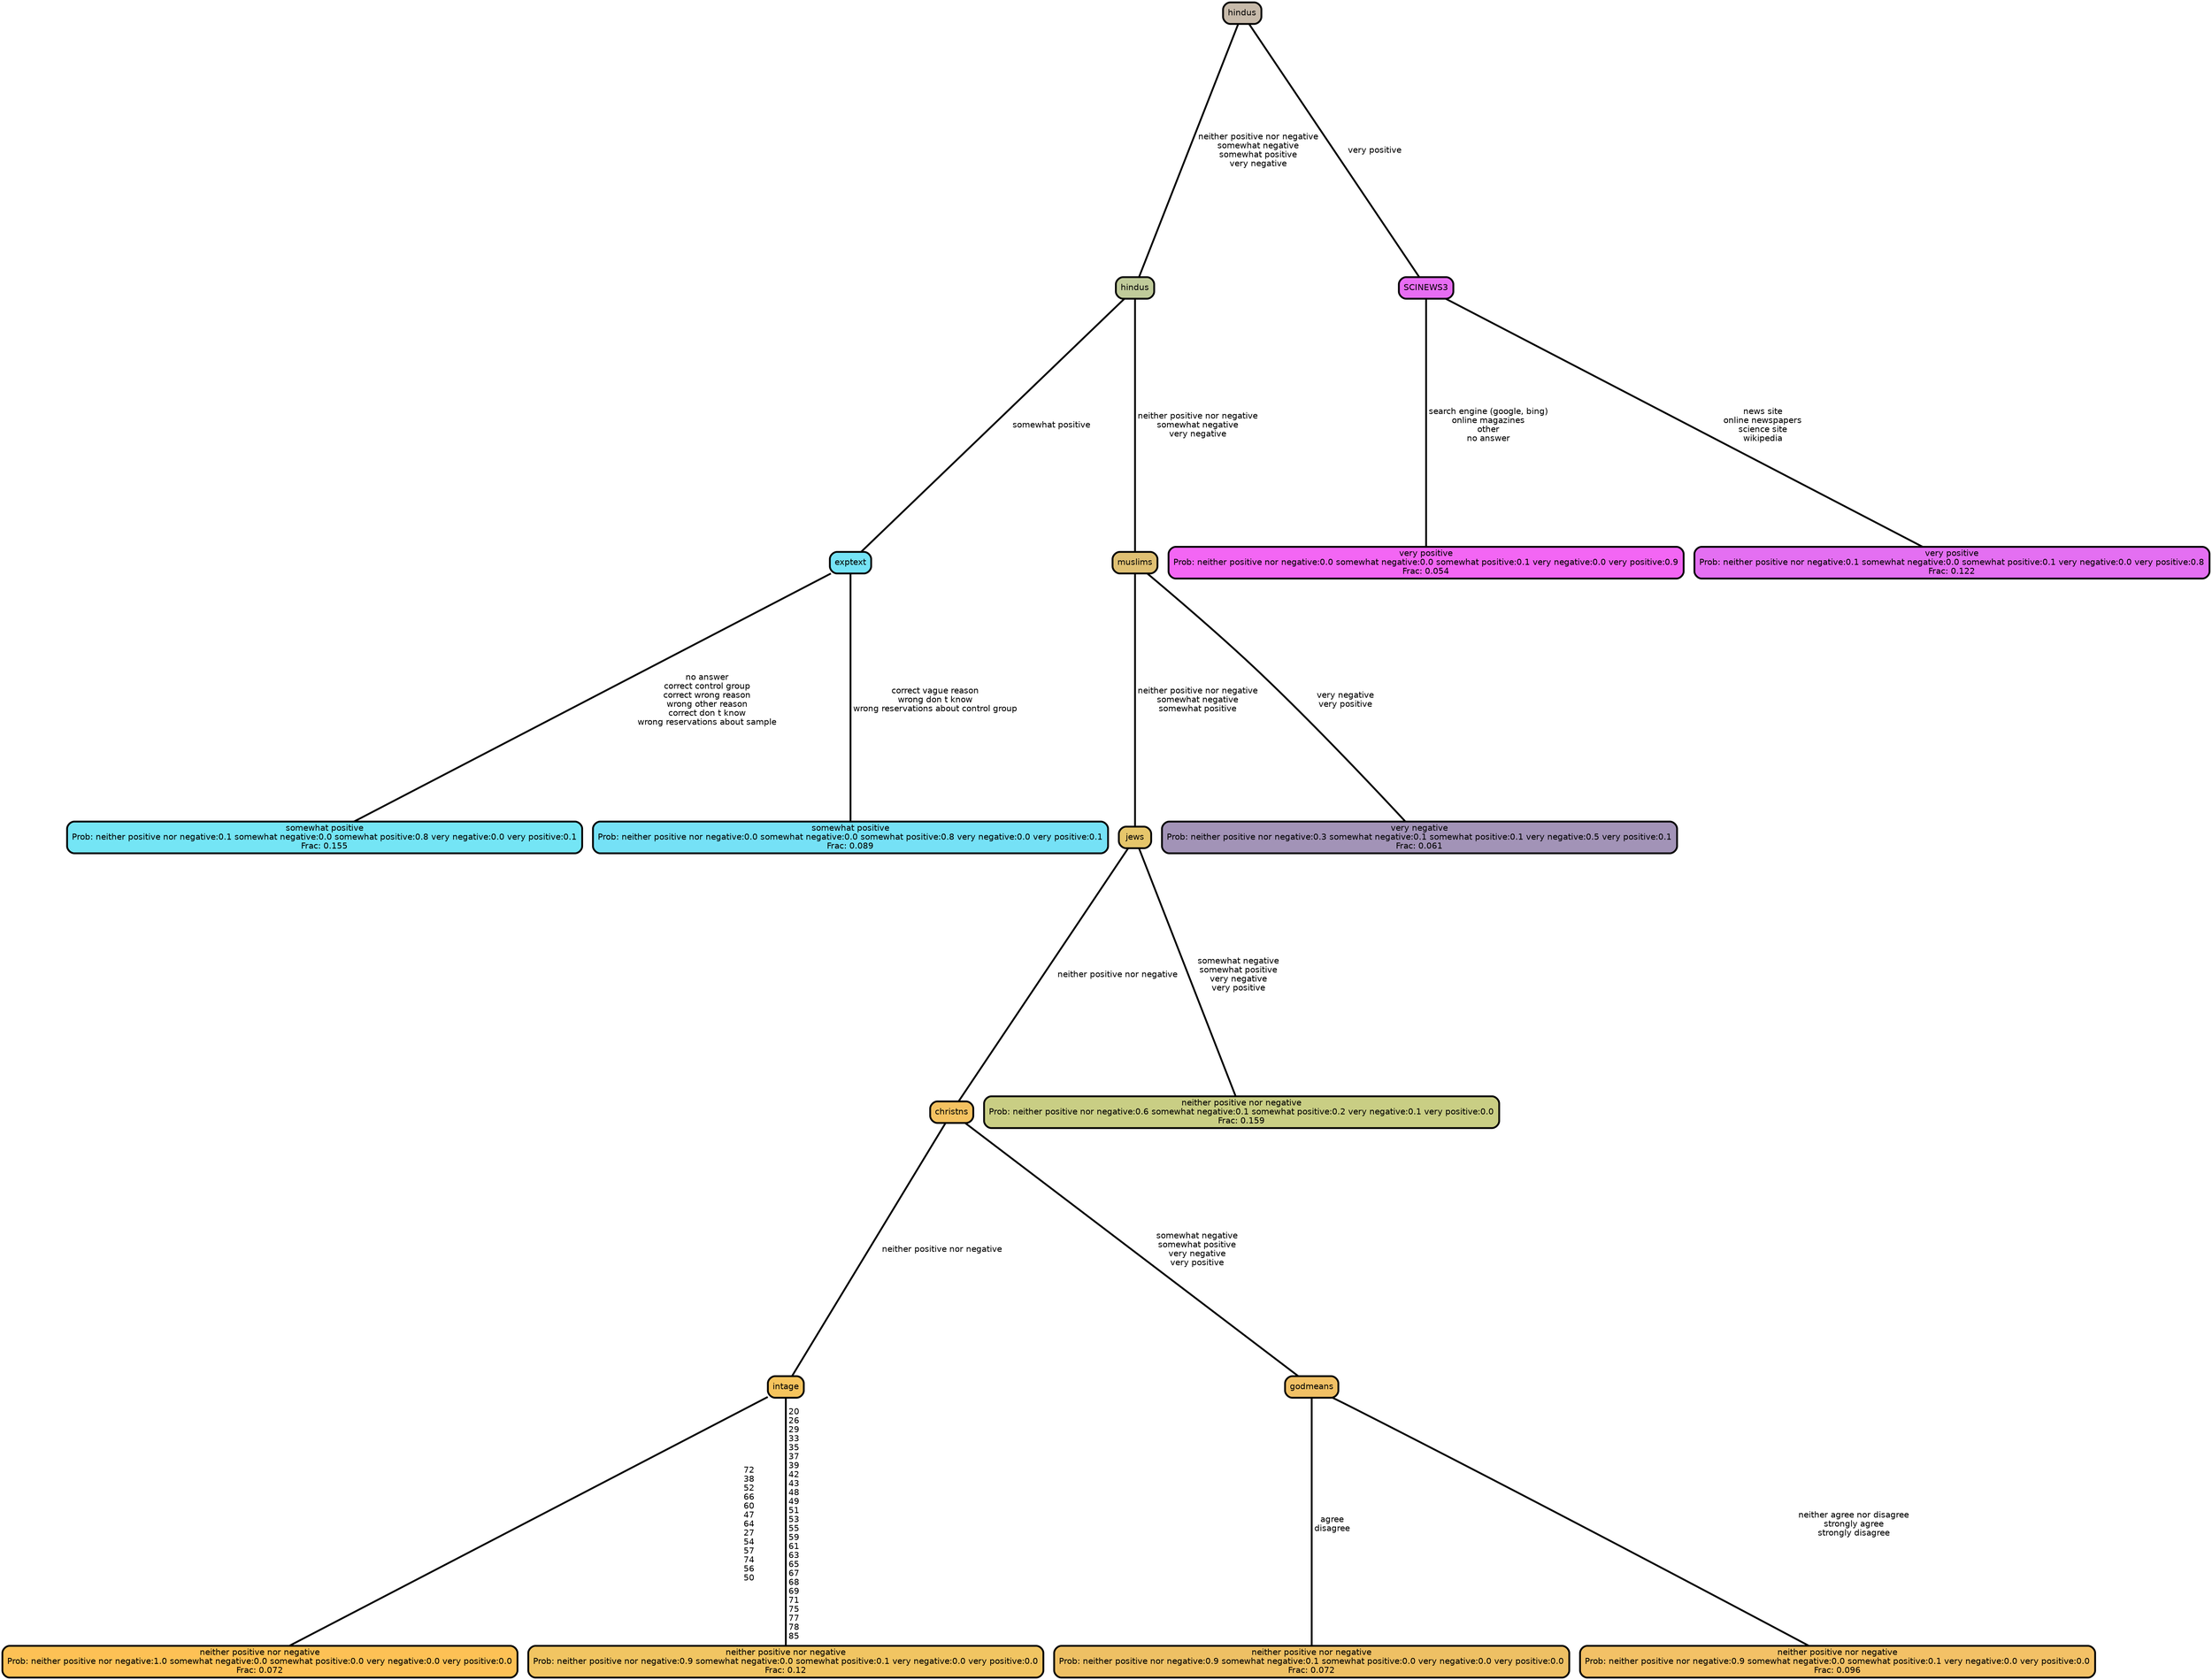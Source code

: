 graph Tree {
node [shape=box, style="filled, rounded",color="black",penwidth="3",fontcolor="black",                 fontname=helvetica] ;
graph [ranksep="0 equally", splines=straight,                 bgcolor=transparent, dpi=200] ;
edge [fontname=helvetica, color=black] ;
0 [label="somewhat positive
Prob: neither positive nor negative:0.1 somewhat negative:0.0 somewhat positive:0.8 very negative:0.0 very positive:0.1
Frac: 0.155", fillcolor="#74e5f5"] ;
1 [label="exptext", fillcolor="#75e3f6"] ;
2 [label="somewhat positive
Prob: neither positive nor negative:0.0 somewhat negative:0.0 somewhat positive:0.8 very negative:0.0 very positive:0.1
Frac: 0.089", fillcolor="#75e1f6"] ;
3 [label="hindus", fillcolor="#c0cb9a"] ;
4 [label="neither positive nor negative
Prob: neither positive nor negative:1.0 somewhat negative:0.0 somewhat positive:0.0 very negative:0.0 very positive:0.0
Frac: 0.072", fillcolor="#fdc155"] ;
5 [label="intage", fillcolor="#f6c45d"] ;
6 [label="neither positive nor negative
Prob: neither positive nor negative:0.9 somewhat negative:0.0 somewhat positive:0.1 very negative:0.0 very positive:0.0
Frac: 0.12", fillcolor="#f1c562"] ;
7 [label="christns", fillcolor="#f4c261"] ;
8 [label="neither positive nor negative
Prob: neither positive nor negative:0.9 somewhat negative:0.1 somewhat positive:0.0 very negative:0.0 very positive:0.0
Frac: 0.072", fillcolor="#eec064"] ;
9 [label="godmeans", fillcolor="#f1c065"] ;
10 [label="neither positive nor negative
Prob: neither positive nor negative:0.9 somewhat negative:0.0 somewhat positive:0.1 very negative:0.0 very positive:0.0
Frac: 0.096", fillcolor="#f3c166"] ;
11 [label="jews", fillcolor="#e6c66b"] ;
12 [label="neither positive nor negative
Prob: neither positive nor negative:0.6 somewhat negative:0.1 somewhat positive:0.2 very negative:0.1 very positive:0.0
Frac: 0.159", fillcolor="#c9ce84"] ;
13 [label="muslims", fillcolor="#dfc073"] ;
14 [label="very negative
Prob: neither positive nor negative:0.3 somewhat negative:0.1 somewhat positive:0.1 very negative:0.5 very positive:0.1
Frac: 0.061", fillcolor="#a293b7"] ;
15 [label="hindus", fillcolor="#c7baaa"] ;
16 [label="very positive
Prob: neither positive nor negative:0.0 somewhat negative:0.0 somewhat positive:0.1 very negative:0.0 very positive:0.9
Frac: 0.054", fillcolor="#f366f4"] ;
17 [label="SCINEWS3", fillcolor="#e86df3"] ;
18 [label="very positive
Prob: neither positive nor negative:0.1 somewhat negative:0.0 somewhat positive:0.1 very negative:0.0 very positive:0.8
Frac: 0.122", fillcolor="#e46ff2"] ;
1 -- 0 [label=" no answer\n correct control group\n correct wrong reason\n wrong other reason\n correct don t know\n wrong reservations about sample",penwidth=3] ;
1 -- 2 [label=" correct vague reason\n wrong don t know\n wrong reservations about control group",penwidth=3] ;
3 -- 1 [label=" somewhat positive",penwidth=3] ;
3 -- 13 [label=" neither positive nor negative\n somewhat negative\n very negative",penwidth=3] ;
5 -- 4 [label=" 72\n 38\n 52\n 66\n 60\n 47\n 64\n 27\n 54\n 57\n 74\n 56\n 50",penwidth=3] ;
5 -- 6 [label=" 20\n 26\n 29\n 33\n 35\n 37\n 39\n 42\n 43\n 48\n 49\n 51\n 53\n 55\n 59\n 61\n 63\n 65\n 67\n 68\n 69\n 71\n 75\n 77\n 78\n 85",penwidth=3] ;
7 -- 5 [label=" neither positive nor negative",penwidth=3] ;
7 -- 9 [label=" somewhat negative\n somewhat positive\n very negative\n very positive",penwidth=3] ;
9 -- 8 [label=" agree\n disagree",penwidth=3] ;
9 -- 10 [label=" neither agree nor disagree\n strongly agree\n strongly disagree",penwidth=3] ;
11 -- 7 [label=" neither positive nor negative",penwidth=3] ;
11 -- 12 [label=" somewhat negative\n somewhat positive\n very negative\n very positive",penwidth=3] ;
13 -- 11 [label=" neither positive nor negative\n somewhat negative\n somewhat positive",penwidth=3] ;
13 -- 14 [label=" very negative\n very positive",penwidth=3] ;
15 -- 3 [label=" neither positive nor negative\n somewhat negative\n somewhat positive\n very negative",penwidth=3] ;
15 -- 17 [label=" very positive",penwidth=3] ;
17 -- 16 [label=" search engine (google, bing)\n online magazines\n other\n no answer",penwidth=3] ;
17 -- 18 [label=" news site\n online newspapers\n science site\n wikipedia",penwidth=3] ;
{rank = same;}}